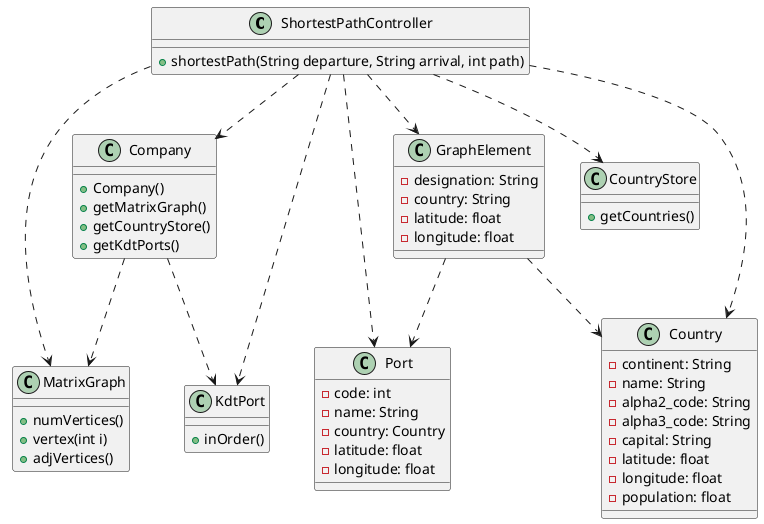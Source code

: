 @startuml
ShortestPathController ..>Company
ShortestPathController ..>MatrixGraph
Company ..>MatrixGraph
ShortestPathController ..>GraphElement
ShortestPathController ..>Port
ShortestPathController ..>KdtPort
ShortestPathController ..>CountryStore
Company ..>KdtPort
GraphElement ..>Port
ShortestPathController ..>Country
GraphElement ..>Country


ShortestPathController : +shortestPath(String departure, String arrival, int path)


Company : +Company()
Company : +getMatrixGraph()
Company : +getCountryStore()
Company : +getKdtPorts()

KdtPort : +inOrder()

CountryStore : +getCountries()

Port : -code: int
Port : -name: String
Port : -country: Country
Port : -latitude: float
Port : -longitude: float

MatrixGraph : +numVertices()
MatrixGraph : +vertex(int i)
MatrixGraph : +adjVertices()

GraphElement : -designation: String
GraphElement : -country: String
GraphElement : -latitude: float
GraphElement : -longitude: float

Country : -continent: String
Country : -name: String
Country : -alpha2_code: String
Country : -alpha3_code: String
Country : -capital: String
Country : -latitude: float
Country : -longitude: float
Country : -population: float
@enduml